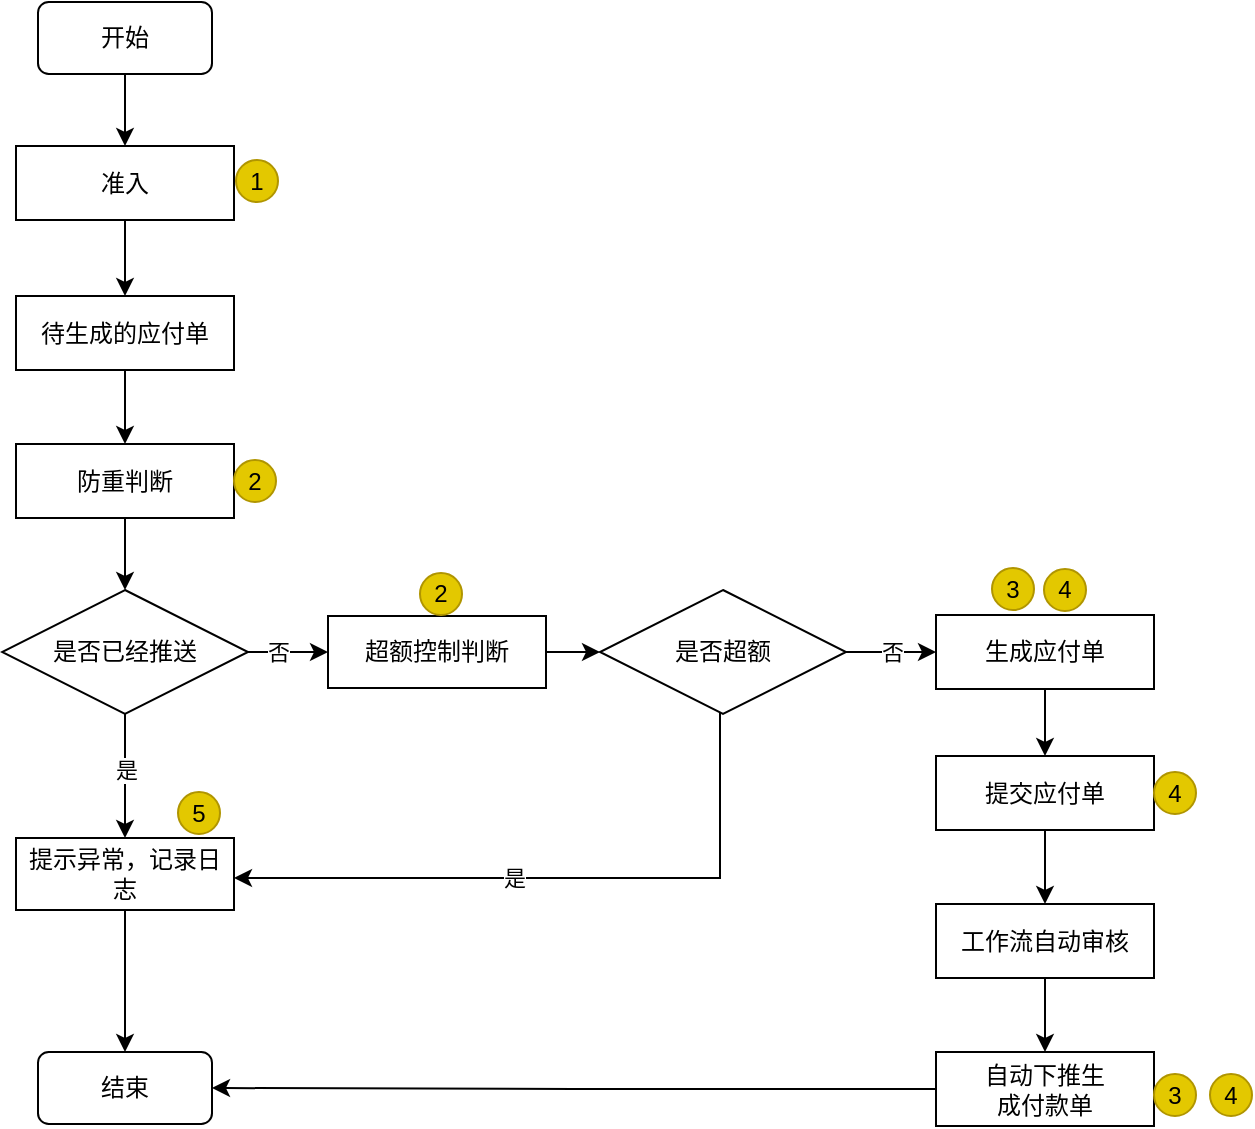 <mxfile version="22.1.18" type="github">
  <diagram id="9G6DWGvrxe1A10mMCoee" name="Page-1">
    <mxGraphModel dx="2062" dy="614" grid="0" gridSize="10" guides="1" tooltips="1" connect="1" arrows="1" fold="1" page="1" pageScale="1" pageWidth="827" pageHeight="1169" math="0" shadow="0">
      <root>
        <mxCell id="0" />
        <mxCell id="1" parent="0" />
        <mxCell id="gOXKGh_SDQsF3oveUpiX-8" style="edgeStyle=orthogonalEdgeStyle;rounded=0;orthogonalLoop=1;jettySize=auto;html=1;exitX=1;exitY=0.5;exitDx=0;exitDy=0;entryX=0;entryY=0.5;entryDx=0;entryDy=0;" parent="1" edge="1">
          <mxGeometry relative="1" as="geometry">
            <mxPoint x="-450" y="228.75" as="sourcePoint" />
          </mxGeometry>
        </mxCell>
        <mxCell id="TIh18Ig3ZEAY5ij2EUl5-6" style="edgeStyle=orthogonalEdgeStyle;rounded=0;orthogonalLoop=1;jettySize=auto;html=1;" edge="1" parent="1" source="TIh18Ig3ZEAY5ij2EUl5-1" target="TIh18Ig3ZEAY5ij2EUl5-2">
          <mxGeometry relative="1" as="geometry" />
        </mxCell>
        <mxCell id="TIh18Ig3ZEAY5ij2EUl5-1" value="开始" style="rounded=1;whiteSpace=wrap;html=1;" vertex="1" parent="1">
          <mxGeometry x="-649" y="127" width="87" height="36" as="geometry" />
        </mxCell>
        <mxCell id="TIh18Ig3ZEAY5ij2EUl5-8" style="edgeStyle=orthogonalEdgeStyle;rounded=0;orthogonalLoop=1;jettySize=auto;html=1;" edge="1" parent="1" source="TIh18Ig3ZEAY5ij2EUl5-2" target="TIh18Ig3ZEAY5ij2EUl5-7">
          <mxGeometry relative="1" as="geometry" />
        </mxCell>
        <mxCell id="TIh18Ig3ZEAY5ij2EUl5-2" value="准入" style="rounded=0;whiteSpace=wrap;html=1;" vertex="1" parent="1">
          <mxGeometry x="-660" y="199" width="109" height="37" as="geometry" />
        </mxCell>
        <mxCell id="TIh18Ig3ZEAY5ij2EUl5-41" style="edgeStyle=orthogonalEdgeStyle;rounded=0;orthogonalLoop=1;jettySize=auto;html=1;entryX=0.5;entryY=0;entryDx=0;entryDy=0;" edge="1" parent="1" source="TIh18Ig3ZEAY5ij2EUl5-7" target="TIh18Ig3ZEAY5ij2EUl5-13">
          <mxGeometry relative="1" as="geometry" />
        </mxCell>
        <mxCell id="TIh18Ig3ZEAY5ij2EUl5-7" value="待生成的应付单" style="rounded=0;whiteSpace=wrap;html=1;" vertex="1" parent="1">
          <mxGeometry x="-660" y="274" width="109" height="37" as="geometry" />
        </mxCell>
        <mxCell id="TIh18Ig3ZEAY5ij2EUl5-15" style="edgeStyle=orthogonalEdgeStyle;rounded=0;orthogonalLoop=1;jettySize=auto;html=1;" edge="1" parent="1" source="TIh18Ig3ZEAY5ij2EUl5-13" target="TIh18Ig3ZEAY5ij2EUl5-14">
          <mxGeometry relative="1" as="geometry" />
        </mxCell>
        <mxCell id="TIh18Ig3ZEAY5ij2EUl5-13" value="防重判断" style="rounded=0;whiteSpace=wrap;html=1;" vertex="1" parent="1">
          <mxGeometry x="-660" y="348" width="109" height="37" as="geometry" />
        </mxCell>
        <mxCell id="TIh18Ig3ZEAY5ij2EUl5-24" style="edgeStyle=orthogonalEdgeStyle;rounded=0;orthogonalLoop=1;jettySize=auto;html=1;" edge="1" parent="1" source="TIh18Ig3ZEAY5ij2EUl5-14" target="TIh18Ig3ZEAY5ij2EUl5-25">
          <mxGeometry relative="1" as="geometry">
            <mxPoint x="-605.5" y="510" as="targetPoint" />
          </mxGeometry>
        </mxCell>
        <mxCell id="TIh18Ig3ZEAY5ij2EUl5-45" value="是" style="edgeLabel;html=1;align=center;verticalAlign=middle;resizable=0;points=[];" vertex="1" connectable="0" parent="TIh18Ig3ZEAY5ij2EUl5-24">
          <mxGeometry x="-0.148" y="4" relative="1" as="geometry">
            <mxPoint x="-4" y="1" as="offset" />
          </mxGeometry>
        </mxCell>
        <mxCell id="TIh18Ig3ZEAY5ij2EUl5-59" style="edgeStyle=orthogonalEdgeStyle;rounded=0;orthogonalLoop=1;jettySize=auto;html=1;entryX=0;entryY=0.5;entryDx=0;entryDy=0;" edge="1" parent="1" source="TIh18Ig3ZEAY5ij2EUl5-14" target="TIh18Ig3ZEAY5ij2EUl5-48">
          <mxGeometry relative="1" as="geometry" />
        </mxCell>
        <mxCell id="TIh18Ig3ZEAY5ij2EUl5-60" value="否" style="edgeLabel;html=1;align=center;verticalAlign=middle;resizable=0;points=[];" vertex="1" connectable="0" parent="TIh18Ig3ZEAY5ij2EUl5-59">
          <mxGeometry x="-0.34" y="-3" relative="1" as="geometry">
            <mxPoint x="2" y="-3" as="offset" />
          </mxGeometry>
        </mxCell>
        <mxCell id="TIh18Ig3ZEAY5ij2EUl5-14" value="是否已经推送" style="rhombus;whiteSpace=wrap;html=1;" vertex="1" parent="1">
          <mxGeometry x="-667" y="421" width="123" height="62" as="geometry" />
        </mxCell>
        <mxCell id="TIh18Ig3ZEAY5ij2EUl5-33" style="edgeStyle=orthogonalEdgeStyle;rounded=0;orthogonalLoop=1;jettySize=auto;html=1;" edge="1" parent="1" source="TIh18Ig3ZEAY5ij2EUl5-18" target="TIh18Ig3ZEAY5ij2EUl5-32">
          <mxGeometry relative="1" as="geometry" />
        </mxCell>
        <mxCell id="TIh18Ig3ZEAY5ij2EUl5-18" value="生成应付单" style="rounded=0;whiteSpace=wrap;html=1;" vertex="1" parent="1">
          <mxGeometry x="-200" y="433.5" width="109" height="37" as="geometry" />
        </mxCell>
        <mxCell id="TIh18Ig3ZEAY5ij2EUl5-27" style="edgeStyle=orthogonalEdgeStyle;rounded=0;orthogonalLoop=1;jettySize=auto;html=1;entryX=0.5;entryY=0;entryDx=0;entryDy=0;" edge="1" parent="1" source="TIh18Ig3ZEAY5ij2EUl5-25" target="TIh18Ig3ZEAY5ij2EUl5-31">
          <mxGeometry relative="1" as="geometry">
            <mxPoint x="-605.5" y="594" as="targetPoint" />
          </mxGeometry>
        </mxCell>
        <mxCell id="TIh18Ig3ZEAY5ij2EUl5-25" value="提示异常，记录日志" style="rounded=0;whiteSpace=wrap;html=1;" vertex="1" parent="1">
          <mxGeometry x="-660" y="545" width="109" height="36" as="geometry" />
        </mxCell>
        <mxCell id="TIh18Ig3ZEAY5ij2EUl5-31" value="结束" style="rounded=1;whiteSpace=wrap;html=1;" vertex="1" parent="1">
          <mxGeometry x="-649" y="652" width="87" height="36" as="geometry" />
        </mxCell>
        <mxCell id="TIh18Ig3ZEAY5ij2EUl5-35" style="edgeStyle=orthogonalEdgeStyle;rounded=0;orthogonalLoop=1;jettySize=auto;html=1;" edge="1" parent="1" source="TIh18Ig3ZEAY5ij2EUl5-32" target="TIh18Ig3ZEAY5ij2EUl5-34">
          <mxGeometry relative="1" as="geometry" />
        </mxCell>
        <mxCell id="TIh18Ig3ZEAY5ij2EUl5-32" value="提交应付单" style="rounded=0;whiteSpace=wrap;html=1;" vertex="1" parent="1">
          <mxGeometry x="-200" y="504" width="109" height="37" as="geometry" />
        </mxCell>
        <mxCell id="TIh18Ig3ZEAY5ij2EUl5-37" style="edgeStyle=orthogonalEdgeStyle;rounded=0;orthogonalLoop=1;jettySize=auto;html=1;entryX=0.5;entryY=0;entryDx=0;entryDy=0;" edge="1" parent="1" source="TIh18Ig3ZEAY5ij2EUl5-34" target="TIh18Ig3ZEAY5ij2EUl5-36">
          <mxGeometry relative="1" as="geometry" />
        </mxCell>
        <mxCell id="TIh18Ig3ZEAY5ij2EUl5-34" value="工作流自动审核" style="rounded=0;whiteSpace=wrap;html=1;" vertex="1" parent="1">
          <mxGeometry x="-200" y="578" width="109" height="37" as="geometry" />
        </mxCell>
        <mxCell id="TIh18Ig3ZEAY5ij2EUl5-44" style="edgeStyle=orthogonalEdgeStyle;rounded=0;orthogonalLoop=1;jettySize=auto;html=1;entryX=1;entryY=0.5;entryDx=0;entryDy=0;" edge="1" parent="1" source="TIh18Ig3ZEAY5ij2EUl5-36" target="TIh18Ig3ZEAY5ij2EUl5-31">
          <mxGeometry relative="1" as="geometry" />
        </mxCell>
        <mxCell id="TIh18Ig3ZEAY5ij2EUl5-36" value="自动下推生&lt;br&gt;成付款单" style="rounded=0;whiteSpace=wrap;html=1;" vertex="1" parent="1">
          <mxGeometry x="-200" y="652" width="109" height="37" as="geometry" />
        </mxCell>
        <mxCell id="TIh18Ig3ZEAY5ij2EUl5-56" style="edgeStyle=orthogonalEdgeStyle;rounded=0;orthogonalLoop=1;jettySize=auto;html=1;" edge="1" parent="1" source="TIh18Ig3ZEAY5ij2EUl5-48" target="TIh18Ig3ZEAY5ij2EUl5-49">
          <mxGeometry relative="1" as="geometry" />
        </mxCell>
        <mxCell id="TIh18Ig3ZEAY5ij2EUl5-48" value="超额控制判断" style="rounded=0;whiteSpace=wrap;html=1;" vertex="1" parent="1">
          <mxGeometry x="-504" y="434" width="109" height="36" as="geometry" />
        </mxCell>
        <mxCell id="TIh18Ig3ZEAY5ij2EUl5-51" style="edgeStyle=orthogonalEdgeStyle;rounded=0;orthogonalLoop=1;jettySize=auto;html=1;entryX=1;entryY=0.75;entryDx=0;entryDy=0;" edge="1" parent="1">
          <mxGeometry relative="1" as="geometry">
            <mxPoint x="-308" y="474.236" as="sourcePoint" />
            <mxPoint x="-551" y="565" as="targetPoint" />
            <Array as="points">
              <mxPoint x="-308" y="565" />
            </Array>
          </mxGeometry>
        </mxCell>
        <mxCell id="TIh18Ig3ZEAY5ij2EUl5-52" value="是" style="edgeLabel;html=1;align=center;verticalAlign=middle;resizable=0;points=[];" vertex="1" connectable="0" parent="TIh18Ig3ZEAY5ij2EUl5-51">
          <mxGeometry x="0.166" relative="1" as="geometry">
            <mxPoint as="offset" />
          </mxGeometry>
        </mxCell>
        <mxCell id="TIh18Ig3ZEAY5ij2EUl5-53" value="否" style="edgeStyle=orthogonalEdgeStyle;rounded=0;orthogonalLoop=1;jettySize=auto;html=1;entryX=0;entryY=0.5;entryDx=0;entryDy=0;" edge="1" parent="1" source="TIh18Ig3ZEAY5ij2EUl5-49" target="TIh18Ig3ZEAY5ij2EUl5-18">
          <mxGeometry relative="1" as="geometry" />
        </mxCell>
        <mxCell id="TIh18Ig3ZEAY5ij2EUl5-49" value="是否超额" style="rhombus;whiteSpace=wrap;html=1;" vertex="1" parent="1">
          <mxGeometry x="-368" y="421" width="123" height="62" as="geometry" />
        </mxCell>
        <mxCell id="TIh18Ig3ZEAY5ij2EUl5-61" value="1" style="ellipse;whiteSpace=wrap;html=1;aspect=fixed;fillColor=#e3c800;fontColor=#000000;strokeColor=#B09500;" vertex="1" parent="1">
          <mxGeometry x="-550" y="206" width="21" height="21" as="geometry" />
        </mxCell>
        <mxCell id="TIh18Ig3ZEAY5ij2EUl5-66" value="2" style="ellipse;whiteSpace=wrap;html=1;aspect=fixed;fillColor=#e3c800;fontColor=#000000;strokeColor=#B09500;" vertex="1" parent="1">
          <mxGeometry x="-458" y="412.5" width="21" height="21" as="geometry" />
        </mxCell>
        <mxCell id="TIh18Ig3ZEAY5ij2EUl5-67" value="2" style="ellipse;whiteSpace=wrap;html=1;aspect=fixed;fillColor=#e3c800;fontColor=#000000;strokeColor=#B09500;" vertex="1" parent="1">
          <mxGeometry x="-551" y="356" width="21" height="21" as="geometry" />
        </mxCell>
        <mxCell id="TIh18Ig3ZEAY5ij2EUl5-70" value="3" style="ellipse;whiteSpace=wrap;html=1;aspect=fixed;fillColor=#e3c800;fontColor=#000000;strokeColor=#B09500;" vertex="1" parent="1">
          <mxGeometry x="-172" y="410" width="21" height="21" as="geometry" />
        </mxCell>
        <mxCell id="TIh18Ig3ZEAY5ij2EUl5-71" value="4" style="ellipse;whiteSpace=wrap;html=1;aspect=fixed;fillColor=#e3c800;fontColor=#000000;strokeColor=#B09500;" vertex="1" parent="1">
          <mxGeometry x="-146" y="410.5" width="21" height="21" as="geometry" />
        </mxCell>
        <mxCell id="TIh18Ig3ZEAY5ij2EUl5-76" value="4" style="ellipse;whiteSpace=wrap;html=1;aspect=fixed;fillColor=#e3c800;fontColor=#000000;strokeColor=#B09500;" vertex="1" parent="1">
          <mxGeometry x="-91" y="512" width="21" height="21" as="geometry" />
        </mxCell>
        <mxCell id="TIh18Ig3ZEAY5ij2EUl5-77" value="5" style="ellipse;whiteSpace=wrap;html=1;aspect=fixed;fillColor=#e3c800;fontColor=#000000;strokeColor=#B09500;" vertex="1" parent="1">
          <mxGeometry x="-579" y="522" width="21" height="21" as="geometry" />
        </mxCell>
        <mxCell id="TIh18Ig3ZEAY5ij2EUl5-78" value="3" style="ellipse;whiteSpace=wrap;html=1;aspect=fixed;fillColor=#e3c800;fontColor=#000000;strokeColor=#B09500;" vertex="1" parent="1">
          <mxGeometry x="-91" y="663" width="21" height="21" as="geometry" />
        </mxCell>
        <mxCell id="TIh18Ig3ZEAY5ij2EUl5-79" value="4" style="ellipse;whiteSpace=wrap;html=1;aspect=fixed;fillColor=#e3c800;fontColor=#000000;strokeColor=#B09500;" vertex="1" parent="1">
          <mxGeometry x="-63" y="663" width="21" height="21" as="geometry" />
        </mxCell>
      </root>
    </mxGraphModel>
  </diagram>
</mxfile>
